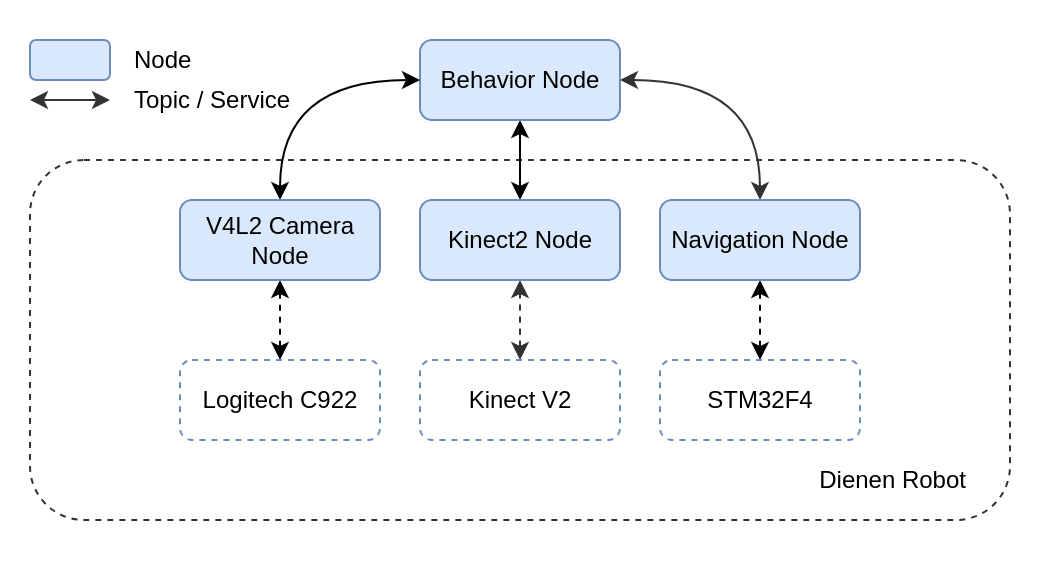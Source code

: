 <mxfile version="14.7.7" type="device"><diagram id="wMqRLWRd7nqYQM558t5j" name="Page-1"><mxGraphModel dx="702" dy="375" grid="1" gridSize="10" guides="1" tooltips="1" connect="1" arrows="1" fold="1" page="1" pageScale="1" pageWidth="80" pageHeight="80" math="0" shadow="0"><root><mxCell id="0"/><mxCell id="1" parent="0"/><mxCell id="rdnmmznSVuqK0jkJQVI2-6" value="" style="rounded=0;whiteSpace=wrap;html=1;strokeColor=none;" parent="1" vertex="1"><mxGeometry x="100" y="100" width="520" height="280" as="geometry"/></mxCell><mxCell id="eulNJtFfLloYrVbK-d2Q-2" value="" style="rounded=1;whiteSpace=wrap;html=1;dashed=1;fillColor=none;strokeColor=#333333;" parent="1" vertex="1"><mxGeometry x="115" y="180" width="490" height="180" as="geometry"/></mxCell><mxCell id="EVJP5asHt5twMA5dQcB_-3" style="edgeStyle=orthogonalEdgeStyle;curved=1;rounded=0;orthogonalLoop=1;jettySize=auto;html=1;startArrow=classic;startFill=1;strokeColor=#333333;" parent="1" source="xf3yS8weDeZ-gSXv8qe_-4" target="xf3yS8weDeZ-gSXv8qe_-7" edge="1"><mxGeometry relative="1" as="geometry"/></mxCell><mxCell id="rdnmmznSVuqK0jkJQVI2-4" style="edgeStyle=orthogonalEdgeStyle;curved=1;rounded=0;orthogonalLoop=1;jettySize=auto;html=1;entryX=0.5;entryY=0;entryDx=0;entryDy=0;startArrow=classic;startFill=1;" parent="1" source="xf3yS8weDeZ-gSXv8qe_-4" target="eulNJtFfLloYrVbK-d2Q-1" edge="1"><mxGeometry relative="1" as="geometry"/></mxCell><mxCell id="xf3yS8weDeZ-gSXv8qe_-4" value="Behavior Node" style="rounded=1;whiteSpace=wrap;html=1;fillColor=#dae8fc;strokeColor=#6c8ebf;" parent="1" vertex="1"><mxGeometry x="310" y="120" width="100" height="40" as="geometry"/></mxCell><mxCell id="rdnmmznSVuqK0jkJQVI2-5" style="edgeStyle=orthogonalEdgeStyle;curved=1;rounded=0;orthogonalLoop=1;jettySize=auto;html=1;entryX=0;entryY=0.5;entryDx=0;entryDy=0;startArrow=classic;startFill=1;" parent="1" source="xf3yS8weDeZ-gSXv8qe_-6" target="xf3yS8weDeZ-gSXv8qe_-4" edge="1"><mxGeometry relative="1" as="geometry"><Array as="points"><mxPoint x="240" y="140"/></Array></mxGeometry></mxCell><mxCell id="3y0RMwkPbnqIpa7ekyCc-4" style="edgeStyle=orthogonalEdgeStyle;rounded=0;orthogonalLoop=1;jettySize=auto;html=1;dashed=1;startArrow=classic;startFill=1;" edge="1" parent="1" source="xf3yS8weDeZ-gSXv8qe_-6" target="3y0RMwkPbnqIpa7ekyCc-1"><mxGeometry relative="1" as="geometry"/></mxCell><mxCell id="xf3yS8weDeZ-gSXv8qe_-6" value="V4L2 Camera Node" style="rounded=1;whiteSpace=wrap;html=1;fillColor=#dae8fc;strokeColor=#6c8ebf;" parent="1" vertex="1"><mxGeometry x="190" y="200" width="100" height="40" as="geometry"/></mxCell><mxCell id="3y0RMwkPbnqIpa7ekyCc-3" style="edgeStyle=orthogonalEdgeStyle;rounded=0;orthogonalLoop=1;jettySize=auto;html=1;dashed=1;startArrow=classic;startFill=1;" edge="1" parent="1" source="xf3yS8weDeZ-gSXv8qe_-7" target="3y0RMwkPbnqIpa7ekyCc-2"><mxGeometry relative="1" as="geometry"/></mxCell><mxCell id="xf3yS8weDeZ-gSXv8qe_-7" value="Navigation Node" style="rounded=1;whiteSpace=wrap;html=1;fillColor=#dae8fc;strokeColor=#6c8ebf;" parent="1" vertex="1"><mxGeometry x="430" y="200" width="100" height="40" as="geometry"/></mxCell><mxCell id="c1SvTy-ZN4NX4iYyCSdm-2" style="edgeStyle=orthogonalEdgeStyle;rounded=0;orthogonalLoop=1;jettySize=auto;html=1;startArrow=classic;startFill=1;strokeColor=#333333;curved=1;dashed=1;" parent="1" source="eulNJtFfLloYrVbK-d2Q-1" target="bCRFSeNs1ZLz8eNJlQRy-1" edge="1"><mxGeometry relative="1" as="geometry"/></mxCell><mxCell id="eulNJtFfLloYrVbK-d2Q-1" value="Kinect2 Node" style="rounded=1;whiteSpace=wrap;html=1;fillColor=#dae8fc;strokeColor=#6c8ebf;" parent="1" vertex="1"><mxGeometry x="310" y="200" width="100" height="40" as="geometry"/></mxCell><mxCell id="eulNJtFfLloYrVbK-d2Q-3" value="Dienen Robot" style="text;html=1;strokeColor=none;fillColor=none;align=right;verticalAlign=middle;whiteSpace=wrap;rounded=0;dashed=1;" parent="1" vertex="1"><mxGeometry x="480" y="330" width="105" height="20" as="geometry"/></mxCell><mxCell id="eulNJtFfLloYrVbK-d2Q-14" value="" style="rounded=1;whiteSpace=wrap;html=1;fillColor=#dae8fc;strokeColor=#6c8ebf;" parent="1" vertex="1"><mxGeometry x="115" y="120" width="40" height="20" as="geometry"/></mxCell><mxCell id="hlaBwW5kQEn4N7mB56Rf-1" value="Node" style="text;html=1;strokeColor=none;fillColor=none;align=left;verticalAlign=middle;whiteSpace=wrap;rounded=0;" parent="1" vertex="1"><mxGeometry x="165" y="120" width="80" height="20" as="geometry"/></mxCell><mxCell id="hlaBwW5kQEn4N7mB56Rf-3" value="" style="endArrow=classic;html=1;endFill=1;startArrow=classic;startFill=1;strokeColor=#333333;" parent="1" edge="1"><mxGeometry width="50" height="50" relative="1" as="geometry"><mxPoint x="115" y="150" as="sourcePoint"/><mxPoint x="155" y="150" as="targetPoint"/></mxGeometry></mxCell><mxCell id="hlaBwW5kQEn4N7mB56Rf-4" value="Topic / Service" style="text;html=1;strokeColor=none;fillColor=none;align=left;verticalAlign=middle;whiteSpace=wrap;rounded=0;" parent="1" vertex="1"><mxGeometry x="165" y="140" width="130" height="20" as="geometry"/></mxCell><mxCell id="bCRFSeNs1ZLz8eNJlQRy-1" value="Kinect V2" style="rounded=1;whiteSpace=wrap;html=1;strokeColor=#6c8ebf;dashed=1;fillColor=none;" parent="1" vertex="1"><mxGeometry x="310" y="280" width="100" height="40" as="geometry"/></mxCell><mxCell id="3y0RMwkPbnqIpa7ekyCc-1" value="Logitech C922" style="rounded=1;whiteSpace=wrap;html=1;strokeColor=#6c8ebf;dashed=1;fillColor=none;" vertex="1" parent="1"><mxGeometry x="190" y="280" width="100" height="40" as="geometry"/></mxCell><mxCell id="3y0RMwkPbnqIpa7ekyCc-2" value="STM32F4" style="rounded=1;whiteSpace=wrap;html=1;strokeColor=#6c8ebf;dashed=1;fillColor=none;" vertex="1" parent="1"><mxGeometry x="430" y="280" width="100" height="40" as="geometry"/></mxCell></root></mxGraphModel></diagram></mxfile>